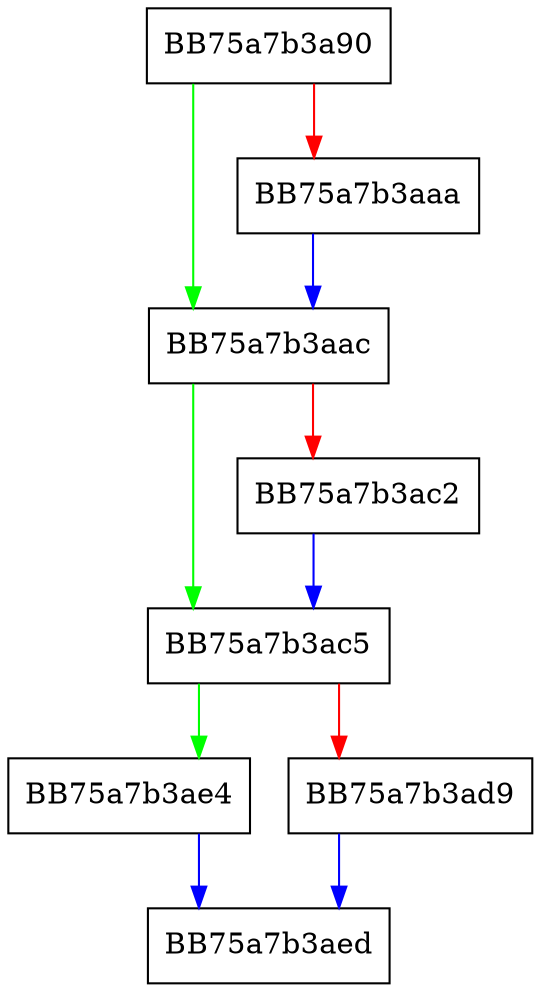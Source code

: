 digraph FPU_fxch {
  node [shape="box"];
  graph [splines=ortho];
  BB75a7b3a90 -> BB75a7b3aac [color="green"];
  BB75a7b3a90 -> BB75a7b3aaa [color="red"];
  BB75a7b3aaa -> BB75a7b3aac [color="blue"];
  BB75a7b3aac -> BB75a7b3ac5 [color="green"];
  BB75a7b3aac -> BB75a7b3ac2 [color="red"];
  BB75a7b3ac2 -> BB75a7b3ac5 [color="blue"];
  BB75a7b3ac5 -> BB75a7b3ae4 [color="green"];
  BB75a7b3ac5 -> BB75a7b3ad9 [color="red"];
  BB75a7b3ad9 -> BB75a7b3aed [color="blue"];
  BB75a7b3ae4 -> BB75a7b3aed [color="blue"];
}